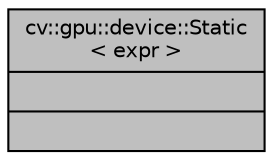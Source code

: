 digraph "cv::gpu::device::Static&lt; expr &gt;"
{
 // LATEX_PDF_SIZE
  edge [fontname="Helvetica",fontsize="10",labelfontname="Helvetica",labelfontsize="10"];
  node [fontname="Helvetica",fontsize="10",shape=record];
  Node1 [label="{cv::gpu::device::Static\l\< expr \>\n||}",height=0.2,width=0.4,color="black", fillcolor="grey75", style="filled", fontcolor="black",tooltip=" "];
}
